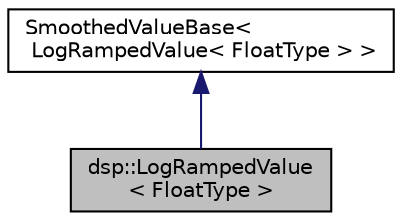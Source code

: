 digraph "dsp::LogRampedValue&lt; FloatType &gt;"
{
  bgcolor="transparent";
  edge [fontname="Helvetica",fontsize="10",labelfontname="Helvetica",labelfontsize="10"];
  node [fontname="Helvetica",fontsize="10",shape=record];
  Node0 [label="dsp::LogRampedValue\l\< FloatType \>",height=0.2,width=0.4,color="black", fillcolor="grey75", style="filled", fontcolor="black"];
  Node1 -> Node0 [dir="back",color="midnightblue",fontsize="10",style="solid",fontname="Helvetica"];
  Node1 [label="SmoothedValueBase\<\l LogRampedValue\< FloatType \> \>",height=0.2,width=0.4,color="black",URL="$classSmoothedValueBase.html"];
}
